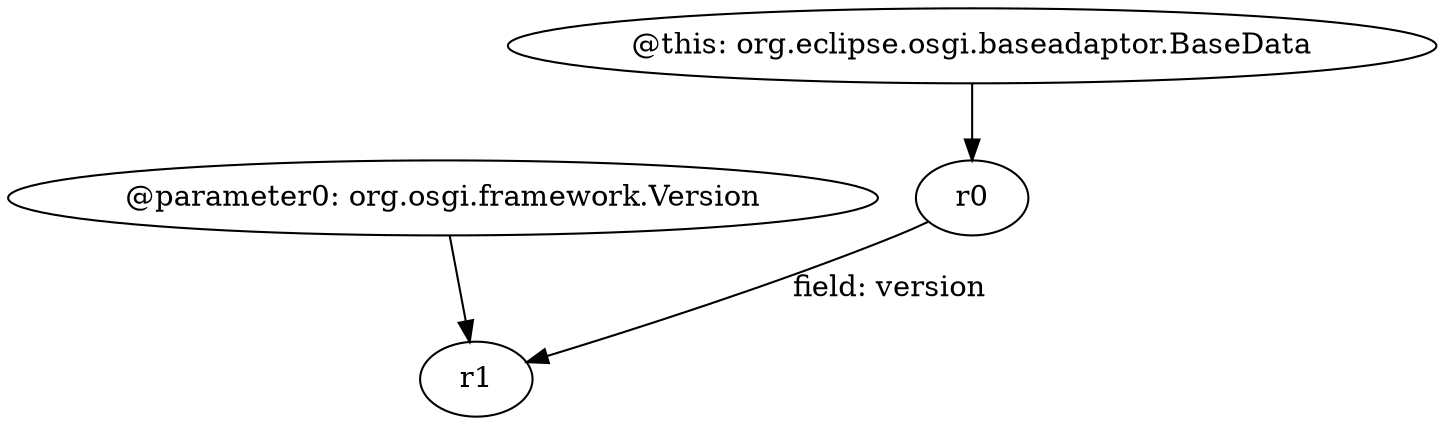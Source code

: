 digraph g {
0[label="r0"]
1[label="r1"]
0->1[label="field: version"]
2[label="@this: org.eclipse.osgi.baseadaptor.BaseData"]
2->0[label=""]
3[label="@parameter0: org.osgi.framework.Version"]
3->1[label=""]
}